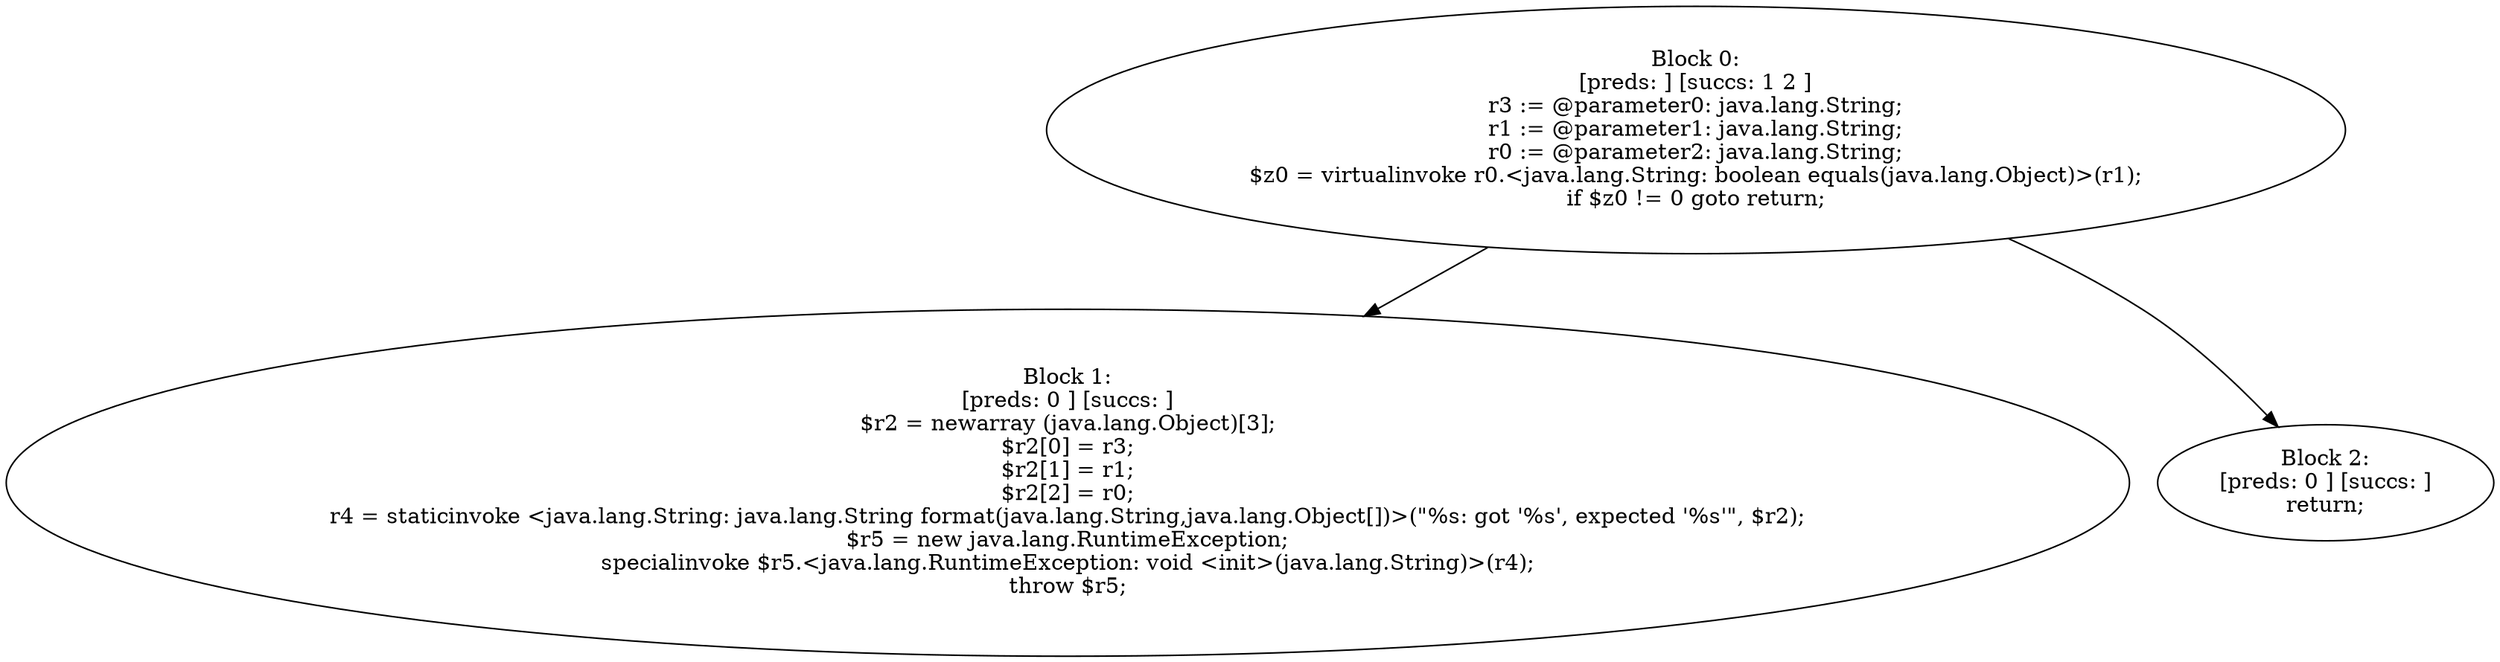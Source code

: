digraph "unitGraph" {
    "Block 0:
[preds: ] [succs: 1 2 ]
r3 := @parameter0: java.lang.String;
r1 := @parameter1: java.lang.String;
r0 := @parameter2: java.lang.String;
$z0 = virtualinvoke r0.<java.lang.String: boolean equals(java.lang.Object)>(r1);
if $z0 != 0 goto return;
"
    "Block 1:
[preds: 0 ] [succs: ]
$r2 = newarray (java.lang.Object)[3];
$r2[0] = r3;
$r2[1] = r1;
$r2[2] = r0;
r4 = staticinvoke <java.lang.String: java.lang.String format(java.lang.String,java.lang.Object[])>(\"%s: got \'%s\', expected \'%s\'\", $r2);
$r5 = new java.lang.RuntimeException;
specialinvoke $r5.<java.lang.RuntimeException: void <init>(java.lang.String)>(r4);
throw $r5;
"
    "Block 2:
[preds: 0 ] [succs: ]
return;
"
    "Block 0:
[preds: ] [succs: 1 2 ]
r3 := @parameter0: java.lang.String;
r1 := @parameter1: java.lang.String;
r0 := @parameter2: java.lang.String;
$z0 = virtualinvoke r0.<java.lang.String: boolean equals(java.lang.Object)>(r1);
if $z0 != 0 goto return;
"->"Block 1:
[preds: 0 ] [succs: ]
$r2 = newarray (java.lang.Object)[3];
$r2[0] = r3;
$r2[1] = r1;
$r2[2] = r0;
r4 = staticinvoke <java.lang.String: java.lang.String format(java.lang.String,java.lang.Object[])>(\"%s: got \'%s\', expected \'%s\'\", $r2);
$r5 = new java.lang.RuntimeException;
specialinvoke $r5.<java.lang.RuntimeException: void <init>(java.lang.String)>(r4);
throw $r5;
";
    "Block 0:
[preds: ] [succs: 1 2 ]
r3 := @parameter0: java.lang.String;
r1 := @parameter1: java.lang.String;
r0 := @parameter2: java.lang.String;
$z0 = virtualinvoke r0.<java.lang.String: boolean equals(java.lang.Object)>(r1);
if $z0 != 0 goto return;
"->"Block 2:
[preds: 0 ] [succs: ]
return;
";
}
